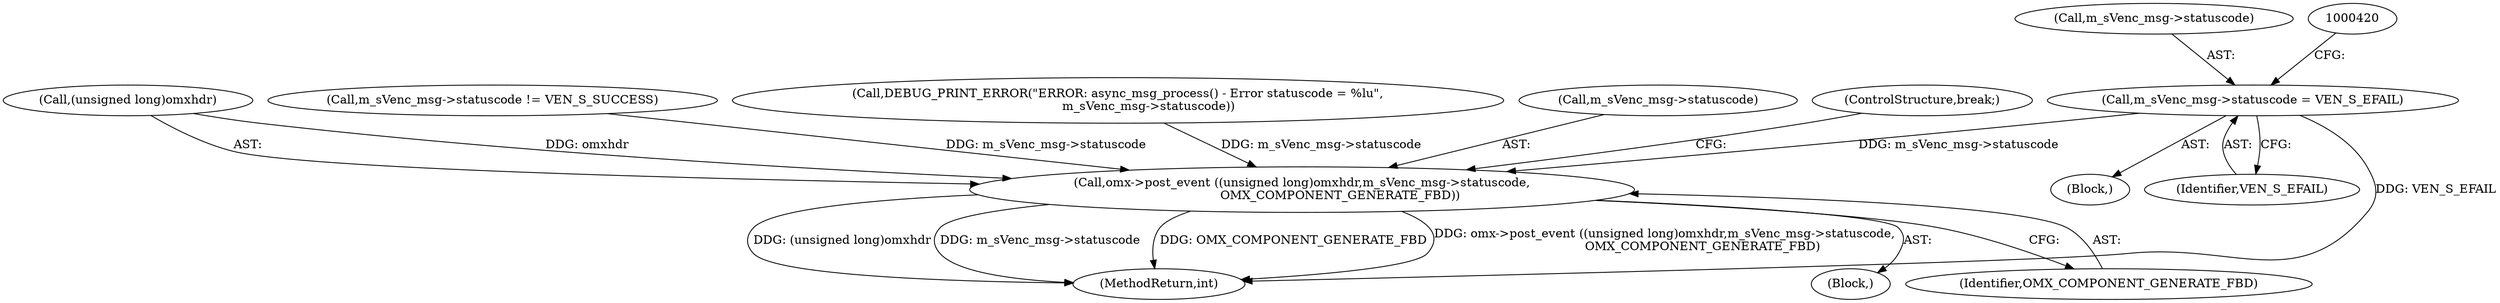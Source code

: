 digraph "0_Android_7558d03e6498e970b761aa44fff6b2c659202d95_3@pointer" {
"1000413" [label="(Call,m_sVenc_msg->statuscode = VEN_S_EFAIL)"];
"1000418" [label="(Call,omx->post_event ((unsigned long)omxhdr,m_sVenc_msg->statuscode,\n                    OMX_COMPONENT_GENERATE_FBD))"];
"1000409" [label="(Block,)"];
"1000419" [label="(Call,(unsigned long)omxhdr)"];
"1000448" [label="(MethodReturn,int)"];
"1000146" [label="(Call,m_sVenc_msg->statuscode != VEN_S_SUCCESS)"];
"1000176" [label="(Block,)"];
"1000152" [label="(Call,DEBUG_PRINT_ERROR(\"ERROR: async_msg_process() - Error statuscode = %lu\",\n                m_sVenc_msg->statuscode))"];
"1000413" [label="(Call,m_sVenc_msg->statuscode = VEN_S_EFAIL)"];
"1000414" [label="(Call,m_sVenc_msg->statuscode)"];
"1000417" [label="(Identifier,VEN_S_EFAIL)"];
"1000418" [label="(Call,omx->post_event ((unsigned long)omxhdr,m_sVenc_msg->statuscode,\n                    OMX_COMPONENT_GENERATE_FBD))"];
"1000422" [label="(Call,m_sVenc_msg->statuscode)"];
"1000425" [label="(Identifier,OMX_COMPONENT_GENERATE_FBD)"];
"1000426" [label="(ControlStructure,break;)"];
"1000413" -> "1000409"  [label="AST: "];
"1000413" -> "1000417"  [label="CFG: "];
"1000414" -> "1000413"  [label="AST: "];
"1000417" -> "1000413"  [label="AST: "];
"1000420" -> "1000413"  [label="CFG: "];
"1000413" -> "1000448"  [label="DDG: VEN_S_EFAIL"];
"1000413" -> "1000418"  [label="DDG: m_sVenc_msg->statuscode"];
"1000418" -> "1000176"  [label="AST: "];
"1000418" -> "1000425"  [label="CFG: "];
"1000419" -> "1000418"  [label="AST: "];
"1000422" -> "1000418"  [label="AST: "];
"1000425" -> "1000418"  [label="AST: "];
"1000426" -> "1000418"  [label="CFG: "];
"1000418" -> "1000448"  [label="DDG: m_sVenc_msg->statuscode"];
"1000418" -> "1000448"  [label="DDG: OMX_COMPONENT_GENERATE_FBD"];
"1000418" -> "1000448"  [label="DDG: omx->post_event ((unsigned long)omxhdr,m_sVenc_msg->statuscode,\n                    OMX_COMPONENT_GENERATE_FBD)"];
"1000418" -> "1000448"  [label="DDG: (unsigned long)omxhdr"];
"1000419" -> "1000418"  [label="DDG: omxhdr"];
"1000152" -> "1000418"  [label="DDG: m_sVenc_msg->statuscode"];
"1000146" -> "1000418"  [label="DDG: m_sVenc_msg->statuscode"];
}
